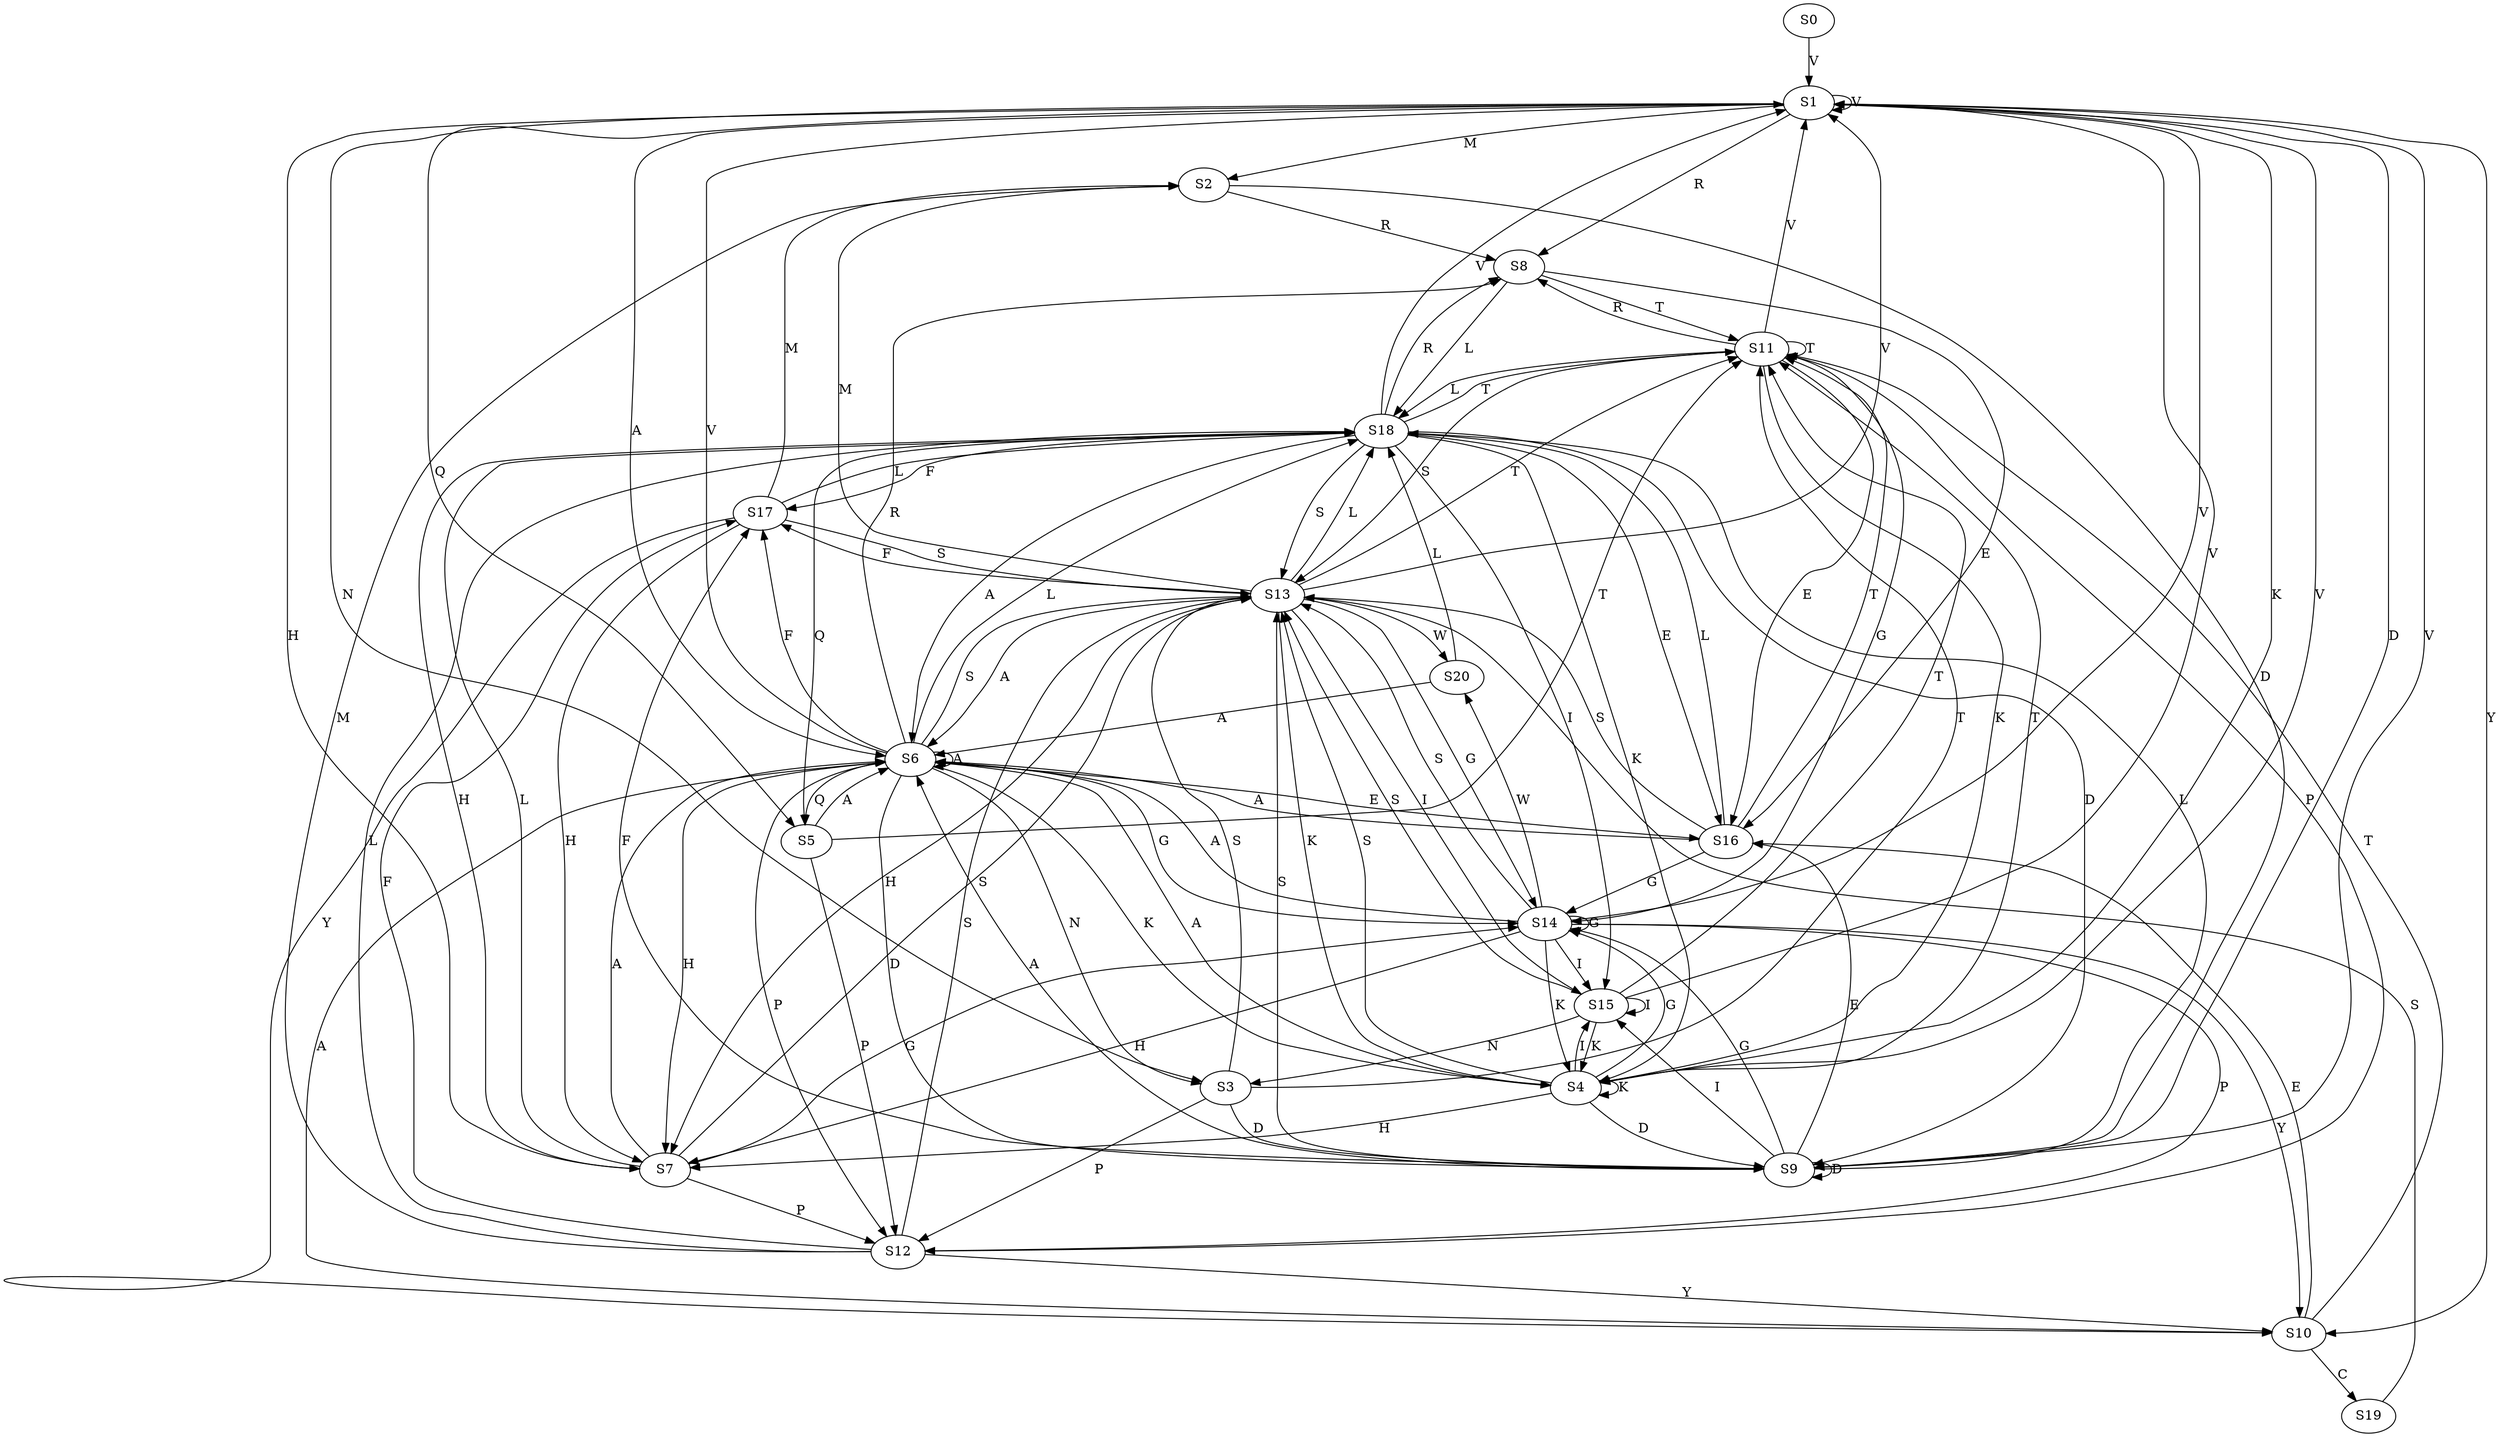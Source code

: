 strict digraph  {
	S0 -> S1 [ label = V ];
	S1 -> S2 [ label = M ];
	S1 -> S3 [ label = N ];
	S1 -> S4 [ label = K ];
	S1 -> S5 [ label = Q ];
	S1 -> S6 [ label = A ];
	S1 -> S7 [ label = H ];
	S1 -> S8 [ label = R ];
	S1 -> S9 [ label = D ];
	S1 -> S1 [ label = V ];
	S1 -> S10 [ label = Y ];
	S2 -> S8 [ label = R ];
	S2 -> S9 [ label = D ];
	S3 -> S11 [ label = T ];
	S3 -> S12 [ label = P ];
	S3 -> S13 [ label = S ];
	S3 -> S9 [ label = D ];
	S4 -> S9 [ label = D ];
	S4 -> S1 [ label = V ];
	S4 -> S14 [ label = G ];
	S4 -> S11 [ label = T ];
	S4 -> S4 [ label = K ];
	S4 -> S7 [ label = H ];
	S4 -> S15 [ label = I ];
	S4 -> S13 [ label = S ];
	S4 -> S6 [ label = A ];
	S5 -> S6 [ label = A ];
	S5 -> S11 [ label = T ];
	S5 -> S12 [ label = P ];
	S6 -> S12 [ label = P ];
	S6 -> S4 [ label = K ];
	S6 -> S6 [ label = A ];
	S6 -> S14 [ label = G ];
	S6 -> S7 [ label = H ];
	S6 -> S16 [ label = E ];
	S6 -> S13 [ label = S ];
	S6 -> S1 [ label = V ];
	S6 -> S9 [ label = D ];
	S6 -> S3 [ label = N ];
	S6 -> S17 [ label = F ];
	S6 -> S18 [ label = L ];
	S6 -> S5 [ label = Q ];
	S6 -> S8 [ label = R ];
	S7 -> S6 [ label = A ];
	S7 -> S12 [ label = P ];
	S7 -> S13 [ label = S ];
	S7 -> S14 [ label = G ];
	S7 -> S18 [ label = L ];
	S8 -> S16 [ label = E ];
	S8 -> S18 [ label = L ];
	S8 -> S11 [ label = T ];
	S9 -> S6 [ label = A ];
	S9 -> S17 [ label = F ];
	S9 -> S1 [ label = V ];
	S9 -> S9 [ label = D ];
	S9 -> S13 [ label = S ];
	S9 -> S16 [ label = E ];
	S9 -> S18 [ label = L ];
	S9 -> S14 [ label = G ];
	S9 -> S15 [ label = I ];
	S10 -> S16 [ label = E ];
	S10 -> S11 [ label = T ];
	S10 -> S19 [ label = C ];
	S10 -> S6 [ label = A ];
	S11 -> S4 [ label = K ];
	S11 -> S12 [ label = P ];
	S11 -> S11 [ label = T ];
	S11 -> S18 [ label = L ];
	S11 -> S8 [ label = R ];
	S11 -> S13 [ label = S ];
	S11 -> S14 [ label = G ];
	S11 -> S16 [ label = E ];
	S11 -> S1 [ label = V ];
	S12 -> S13 [ label = S ];
	S12 -> S17 [ label = F ];
	S12 -> S2 [ label = M ];
	S12 -> S18 [ label = L ];
	S12 -> S10 [ label = Y ];
	S13 -> S18 [ label = L ];
	S13 -> S14 [ label = G ];
	S13 -> S4 [ label = K ];
	S13 -> S6 [ label = A ];
	S13 -> S1 [ label = V ];
	S13 -> S2 [ label = M ];
	S13 -> S20 [ label = W ];
	S13 -> S15 [ label = I ];
	S13 -> S17 [ label = F ];
	S13 -> S7 [ label = H ];
	S13 -> S11 [ label = T ];
	S14 -> S20 [ label = W ];
	S14 -> S1 [ label = V ];
	S14 -> S6 [ label = A ];
	S14 -> S10 [ label = Y ];
	S14 -> S7 [ label = H ];
	S14 -> S4 [ label = K ];
	S14 -> S13 [ label = S ];
	S14 -> S15 [ label = I ];
	S14 -> S14 [ label = G ];
	S14 -> S12 [ label = P ];
	S15 -> S3 [ label = N ];
	S15 -> S4 [ label = K ];
	S15 -> S11 [ label = T ];
	S15 -> S15 [ label = I ];
	S15 -> S1 [ label = V ];
	S15 -> S13 [ label = S ];
	S16 -> S14 [ label = G ];
	S16 -> S6 [ label = A ];
	S16 -> S18 [ label = L ];
	S16 -> S11 [ label = T ];
	S16 -> S13 [ label = S ];
	S17 -> S2 [ label = M ];
	S17 -> S13 [ label = S ];
	S17 -> S10 [ label = Y ];
	S17 -> S7 [ label = H ];
	S17 -> S18 [ label = L ];
	S18 -> S1 [ label = V ];
	S18 -> S6 [ label = A ];
	S18 -> S17 [ label = F ];
	S18 -> S9 [ label = D ];
	S18 -> S4 [ label = K ];
	S18 -> S7 [ label = H ];
	S18 -> S13 [ label = S ];
	S18 -> S15 [ label = I ];
	S18 -> S11 [ label = T ];
	S18 -> S8 [ label = R ];
	S18 -> S5 [ label = Q ];
	S18 -> S16 [ label = E ];
	S19 -> S13 [ label = S ];
	S20 -> S6 [ label = A ];
	S20 -> S18 [ label = L ];
}
